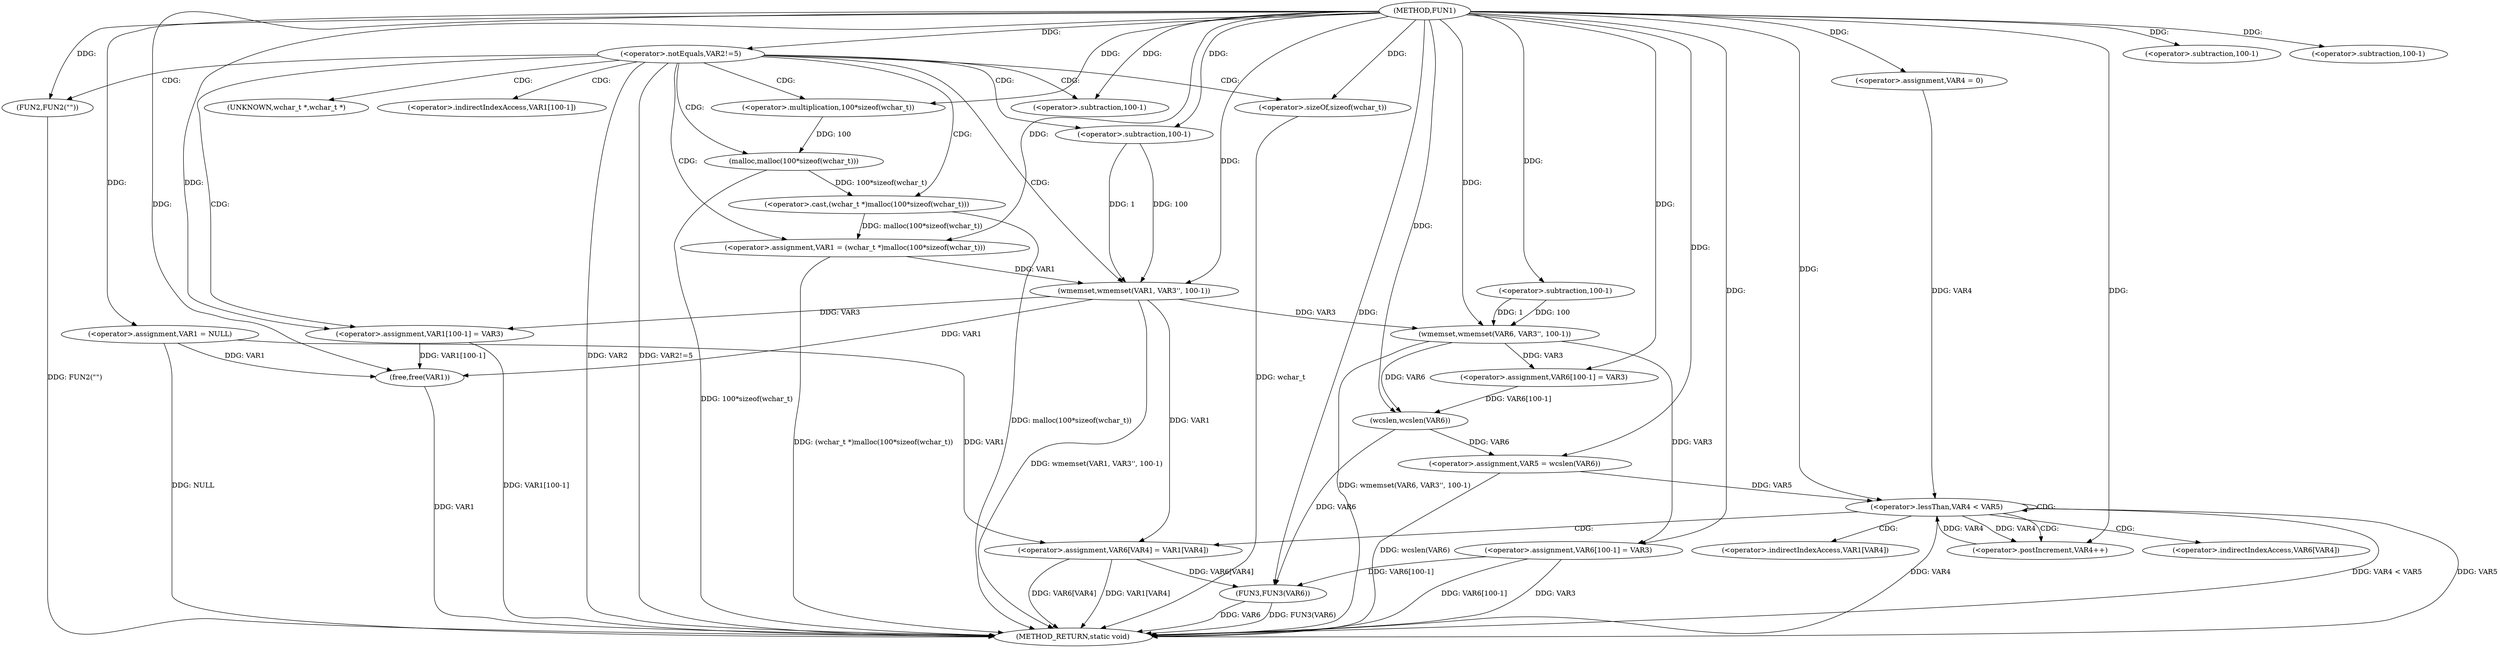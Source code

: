 digraph FUN1 {  
"1000100" [label = "(METHOD,FUN1)" ]
"1000186" [label = "(METHOD_RETURN,static void)" ]
"1000103" [label = "(<operator>.assignment,VAR1 = NULL)" ]
"1000107" [label = "(<operator>.notEquals,VAR2!=5)" ]
"1000111" [label = "(FUN2,FUN2(\"\"))" ]
"1000115" [label = "(<operator>.assignment,VAR1 = (wchar_t *)malloc(100*sizeof(wchar_t)))" ]
"1000117" [label = "(<operator>.cast,(wchar_t *)malloc(100*sizeof(wchar_t)))" ]
"1000119" [label = "(malloc,malloc(100*sizeof(wchar_t)))" ]
"1000120" [label = "(<operator>.multiplication,100*sizeof(wchar_t))" ]
"1000122" [label = "(<operator>.sizeOf,sizeof(wchar_t))" ]
"1000124" [label = "(wmemset,wmemset(VAR1, VAR3'', 100-1))" ]
"1000127" [label = "(<operator>.subtraction,100-1)" ]
"1000130" [label = "(<operator>.assignment,VAR1[100-1] = VAR3)" ]
"1000133" [label = "(<operator>.subtraction,100-1)" ]
"1000141" [label = "(wmemset,wmemset(VAR6, VAR3'', 100-1))" ]
"1000144" [label = "(<operator>.subtraction,100-1)" ]
"1000147" [label = "(<operator>.assignment,VAR6[100-1] = VAR3)" ]
"1000150" [label = "(<operator>.subtraction,100-1)" ]
"1000154" [label = "(<operator>.assignment,VAR5 = wcslen(VAR6))" ]
"1000156" [label = "(wcslen,wcslen(VAR6))" ]
"1000159" [label = "(<operator>.assignment,VAR4 = 0)" ]
"1000162" [label = "(<operator>.lessThan,VAR4 < VAR5)" ]
"1000165" [label = "(<operator>.postIncrement,VAR4++)" ]
"1000168" [label = "(<operator>.assignment,VAR6[VAR4] = VAR1[VAR4])" ]
"1000175" [label = "(<operator>.assignment,VAR6[100-1] = VAR3)" ]
"1000178" [label = "(<operator>.subtraction,100-1)" ]
"1000182" [label = "(FUN3,FUN3(VAR6))" ]
"1000184" [label = "(free,free(VAR1))" ]
"1000118" [label = "(UNKNOWN,wchar_t *,wchar_t *)" ]
"1000131" [label = "(<operator>.indirectIndexAccess,VAR1[100-1])" ]
"1000169" [label = "(<operator>.indirectIndexAccess,VAR6[VAR4])" ]
"1000172" [label = "(<operator>.indirectIndexAccess,VAR1[VAR4])" ]
  "1000168" -> "1000186"  [ label = "DDG: VAR1[VAR4]"] 
  "1000107" -> "1000186"  [ label = "DDG: VAR2"] 
  "1000184" -> "1000186"  [ label = "DDG: VAR1"] 
  "1000107" -> "1000186"  [ label = "DDG: VAR2!=5"] 
  "1000168" -> "1000186"  [ label = "DDG: VAR6[VAR4]"] 
  "1000103" -> "1000186"  [ label = "DDG: NULL"] 
  "1000175" -> "1000186"  [ label = "DDG: VAR3"] 
  "1000175" -> "1000186"  [ label = "DDG: VAR6[100-1]"] 
  "1000119" -> "1000186"  [ label = "DDG: 100*sizeof(wchar_t)"] 
  "1000154" -> "1000186"  [ label = "DDG: wcslen(VAR6)"] 
  "1000117" -> "1000186"  [ label = "DDG: malloc(100*sizeof(wchar_t))"] 
  "1000182" -> "1000186"  [ label = "DDG: FUN3(VAR6)"] 
  "1000115" -> "1000186"  [ label = "DDG: (wchar_t *)malloc(100*sizeof(wchar_t))"] 
  "1000162" -> "1000186"  [ label = "DDG: VAR5"] 
  "1000122" -> "1000186"  [ label = "DDG: wchar_t"] 
  "1000141" -> "1000186"  [ label = "DDG: wmemset(VAR6, VAR3'', 100-1)"] 
  "1000162" -> "1000186"  [ label = "DDG: VAR4"] 
  "1000162" -> "1000186"  [ label = "DDG: VAR4 < VAR5"] 
  "1000111" -> "1000186"  [ label = "DDG: FUN2(\"\")"] 
  "1000182" -> "1000186"  [ label = "DDG: VAR6"] 
  "1000130" -> "1000186"  [ label = "DDG: VAR1[100-1]"] 
  "1000124" -> "1000186"  [ label = "DDG: wmemset(VAR1, VAR3'', 100-1)"] 
  "1000100" -> "1000103"  [ label = "DDG: "] 
  "1000100" -> "1000107"  [ label = "DDG: "] 
  "1000100" -> "1000111"  [ label = "DDG: "] 
  "1000117" -> "1000115"  [ label = "DDG: malloc(100*sizeof(wchar_t))"] 
  "1000100" -> "1000115"  [ label = "DDG: "] 
  "1000119" -> "1000117"  [ label = "DDG: 100*sizeof(wchar_t)"] 
  "1000120" -> "1000119"  [ label = "DDG: 100"] 
  "1000100" -> "1000120"  [ label = "DDG: "] 
  "1000100" -> "1000122"  [ label = "DDG: "] 
  "1000115" -> "1000124"  [ label = "DDG: VAR1"] 
  "1000100" -> "1000124"  [ label = "DDG: "] 
  "1000127" -> "1000124"  [ label = "DDG: 100"] 
  "1000127" -> "1000124"  [ label = "DDG: 1"] 
  "1000100" -> "1000127"  [ label = "DDG: "] 
  "1000124" -> "1000130"  [ label = "DDG: VAR3"] 
  "1000100" -> "1000130"  [ label = "DDG: "] 
  "1000100" -> "1000133"  [ label = "DDG: "] 
  "1000100" -> "1000141"  [ label = "DDG: "] 
  "1000124" -> "1000141"  [ label = "DDG: VAR3"] 
  "1000144" -> "1000141"  [ label = "DDG: 100"] 
  "1000144" -> "1000141"  [ label = "DDG: 1"] 
  "1000100" -> "1000144"  [ label = "DDG: "] 
  "1000141" -> "1000147"  [ label = "DDG: VAR3"] 
  "1000100" -> "1000147"  [ label = "DDG: "] 
  "1000100" -> "1000150"  [ label = "DDG: "] 
  "1000156" -> "1000154"  [ label = "DDG: VAR6"] 
  "1000100" -> "1000154"  [ label = "DDG: "] 
  "1000141" -> "1000156"  [ label = "DDG: VAR6"] 
  "1000147" -> "1000156"  [ label = "DDG: VAR6[100-1]"] 
  "1000100" -> "1000156"  [ label = "DDG: "] 
  "1000100" -> "1000159"  [ label = "DDG: "] 
  "1000159" -> "1000162"  [ label = "DDG: VAR4"] 
  "1000165" -> "1000162"  [ label = "DDG: VAR4"] 
  "1000100" -> "1000162"  [ label = "DDG: "] 
  "1000154" -> "1000162"  [ label = "DDG: VAR5"] 
  "1000162" -> "1000165"  [ label = "DDG: VAR4"] 
  "1000100" -> "1000165"  [ label = "DDG: "] 
  "1000124" -> "1000168"  [ label = "DDG: VAR1"] 
  "1000103" -> "1000168"  [ label = "DDG: VAR1"] 
  "1000100" -> "1000175"  [ label = "DDG: "] 
  "1000141" -> "1000175"  [ label = "DDG: VAR3"] 
  "1000100" -> "1000178"  [ label = "DDG: "] 
  "1000168" -> "1000182"  [ label = "DDG: VAR6[VAR4]"] 
  "1000156" -> "1000182"  [ label = "DDG: VAR6"] 
  "1000175" -> "1000182"  [ label = "DDG: VAR6[100-1]"] 
  "1000100" -> "1000182"  [ label = "DDG: "] 
  "1000124" -> "1000184"  [ label = "DDG: VAR1"] 
  "1000103" -> "1000184"  [ label = "DDG: VAR1"] 
  "1000130" -> "1000184"  [ label = "DDG: VAR1[100-1]"] 
  "1000100" -> "1000184"  [ label = "DDG: "] 
  "1000107" -> "1000131"  [ label = "CDG: "] 
  "1000107" -> "1000120"  [ label = "CDG: "] 
  "1000107" -> "1000117"  [ label = "CDG: "] 
  "1000107" -> "1000127"  [ label = "CDG: "] 
  "1000107" -> "1000111"  [ label = "CDG: "] 
  "1000107" -> "1000124"  [ label = "CDG: "] 
  "1000107" -> "1000119"  [ label = "CDG: "] 
  "1000107" -> "1000130"  [ label = "CDG: "] 
  "1000107" -> "1000115"  [ label = "CDG: "] 
  "1000107" -> "1000133"  [ label = "CDG: "] 
  "1000107" -> "1000118"  [ label = "CDG: "] 
  "1000107" -> "1000122"  [ label = "CDG: "] 
  "1000162" -> "1000168"  [ label = "CDG: "] 
  "1000162" -> "1000162"  [ label = "CDG: "] 
  "1000162" -> "1000165"  [ label = "CDG: "] 
  "1000162" -> "1000172"  [ label = "CDG: "] 
  "1000162" -> "1000169"  [ label = "CDG: "] 
}
